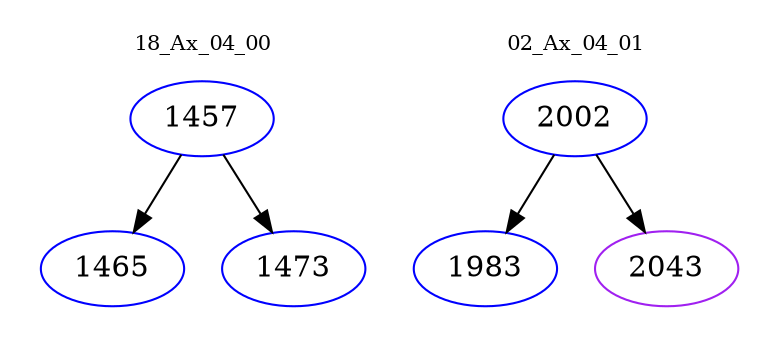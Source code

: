 digraph{
subgraph cluster_0 {
color = white
label = "18_Ax_04_00";
fontsize=10;
T0_1457 [label="1457", color="blue"]
T0_1457 -> T0_1465 [color="black"]
T0_1465 [label="1465", color="blue"]
T0_1457 -> T0_1473 [color="black"]
T0_1473 [label="1473", color="blue"]
}
subgraph cluster_1 {
color = white
label = "02_Ax_04_01";
fontsize=10;
T1_2002 [label="2002", color="blue"]
T1_2002 -> T1_1983 [color="black"]
T1_1983 [label="1983", color="blue"]
T1_2002 -> T1_2043 [color="black"]
T1_2043 [label="2043", color="purple"]
}
}
